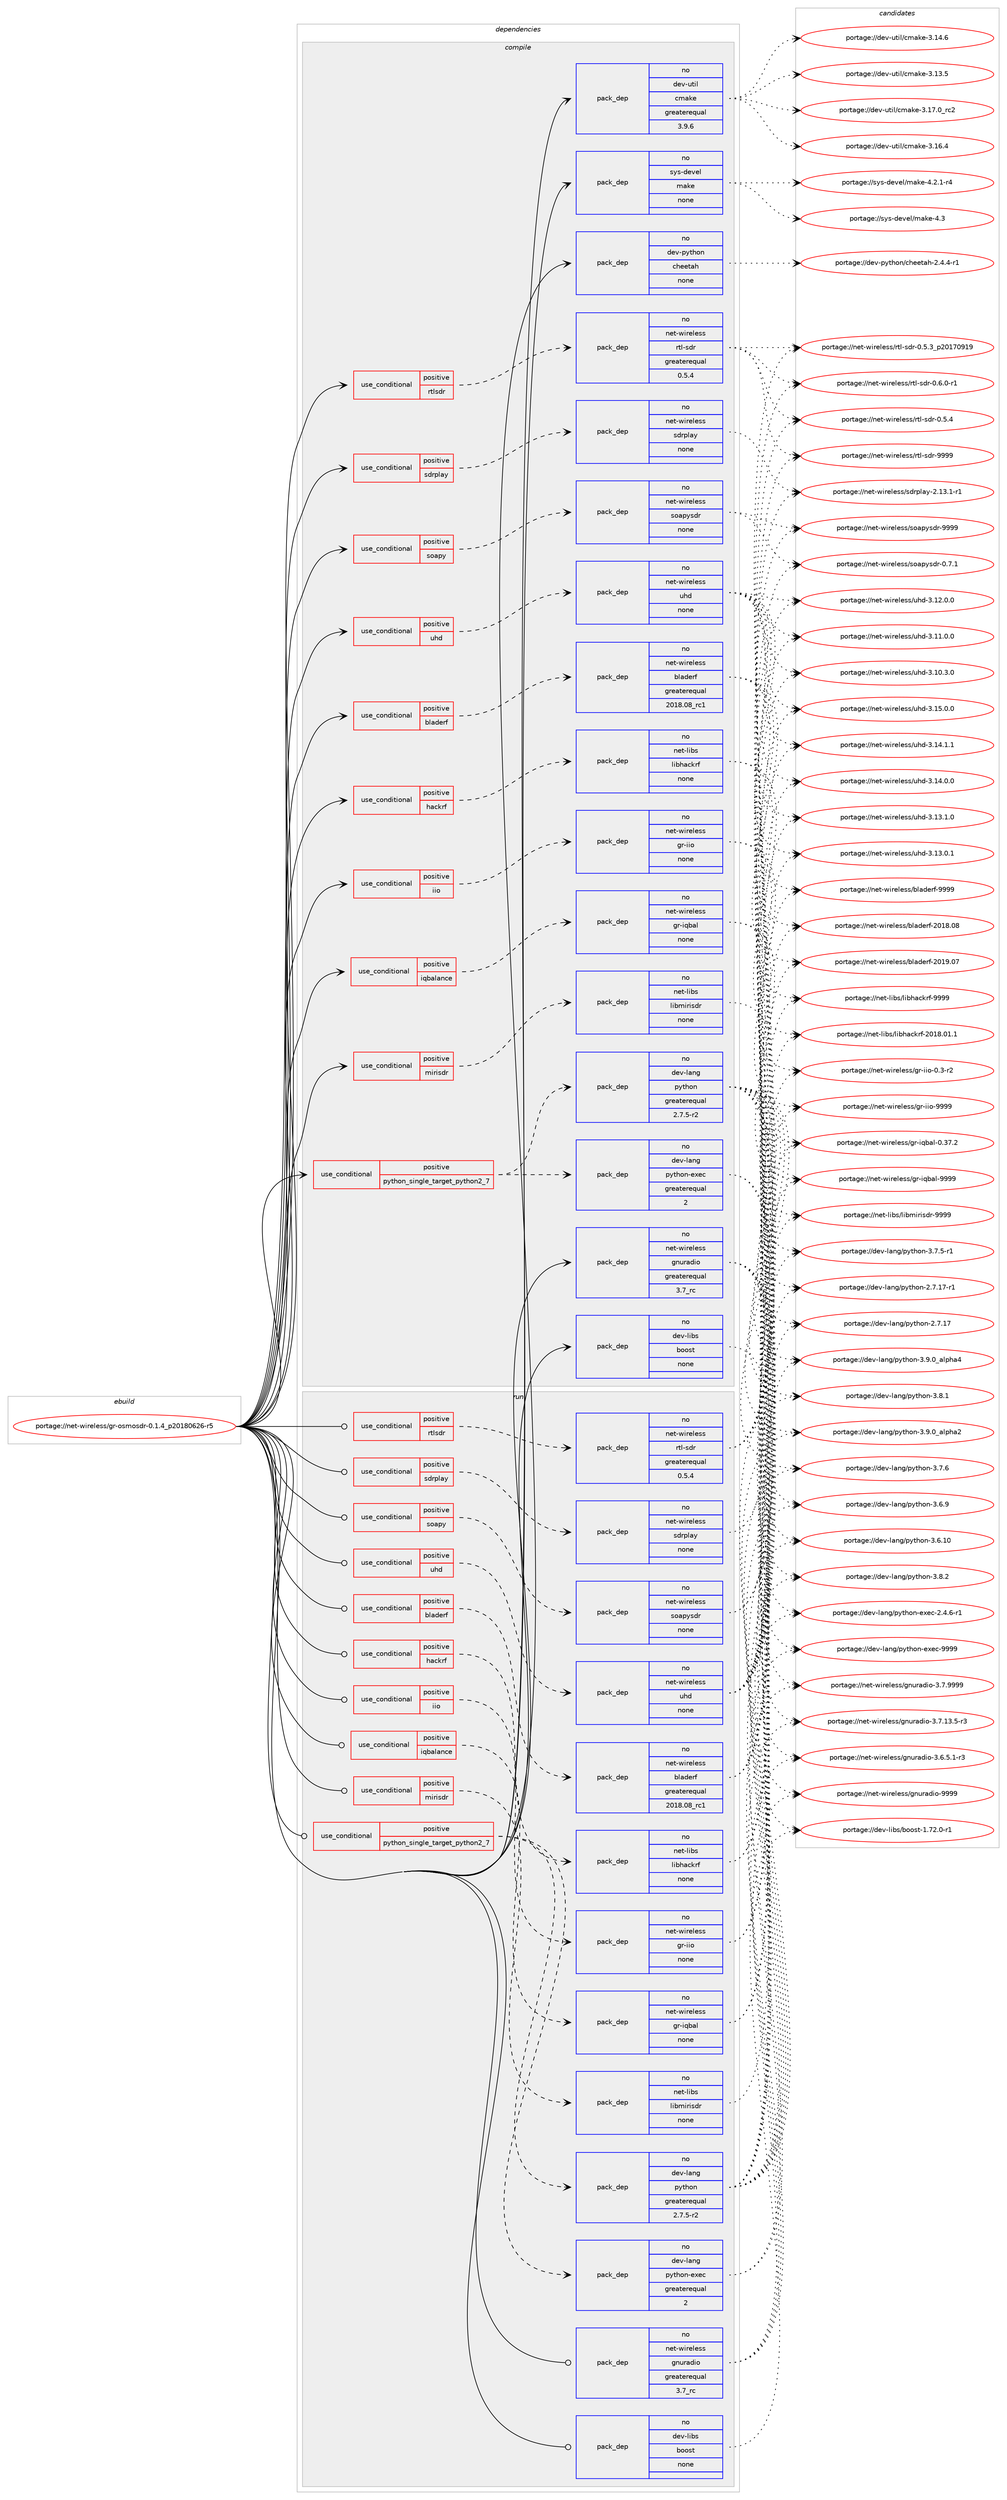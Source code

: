 digraph prolog {

# *************
# Graph options
# *************

newrank=true;
concentrate=true;
compound=true;
graph [rankdir=LR,fontname=Helvetica,fontsize=10,ranksep=1.5];#, ranksep=2.5, nodesep=0.2];
edge  [arrowhead=vee];
node  [fontname=Helvetica,fontsize=10];

# **********
# The ebuild
# **********

subgraph cluster_leftcol {
color=gray;
rank=same;
label=<<i>ebuild</i>>;
id [label="portage://net-wireless/gr-osmosdr-0.1.4_p20180626-r5", color=red, width=4, href="../net-wireless/gr-osmosdr-0.1.4_p20180626-r5.svg"];
}

# ****************
# The dependencies
# ****************

subgraph cluster_midcol {
color=gray;
label=<<i>dependencies</i>>;
subgraph cluster_compile {
fillcolor="#eeeeee";
style=filled;
label=<<i>compile</i>>;
subgraph cond12526 {
dependency64761 [label=<<TABLE BORDER="0" CELLBORDER="1" CELLSPACING="0" CELLPADDING="4"><TR><TD ROWSPAN="3" CELLPADDING="10">use_conditional</TD></TR><TR><TD>positive</TD></TR><TR><TD>bladerf</TD></TR></TABLE>>, shape=none, color=red];
subgraph pack50949 {
dependency64762 [label=<<TABLE BORDER="0" CELLBORDER="1" CELLSPACING="0" CELLPADDING="4" WIDTH="220"><TR><TD ROWSPAN="6" CELLPADDING="30">pack_dep</TD></TR><TR><TD WIDTH="110">no</TD></TR><TR><TD>net-wireless</TD></TR><TR><TD>bladerf</TD></TR><TR><TD>greaterequal</TD></TR><TR><TD>2018.08_rc1</TD></TR></TABLE>>, shape=none, color=blue];
}
dependency64761:e -> dependency64762:w [weight=20,style="dashed",arrowhead="vee"];
}
id:e -> dependency64761:w [weight=20,style="solid",arrowhead="vee"];
subgraph cond12527 {
dependency64763 [label=<<TABLE BORDER="0" CELLBORDER="1" CELLSPACING="0" CELLPADDING="4"><TR><TD ROWSPAN="3" CELLPADDING="10">use_conditional</TD></TR><TR><TD>positive</TD></TR><TR><TD>hackrf</TD></TR></TABLE>>, shape=none, color=red];
subgraph pack50950 {
dependency64764 [label=<<TABLE BORDER="0" CELLBORDER="1" CELLSPACING="0" CELLPADDING="4" WIDTH="220"><TR><TD ROWSPAN="6" CELLPADDING="30">pack_dep</TD></TR><TR><TD WIDTH="110">no</TD></TR><TR><TD>net-libs</TD></TR><TR><TD>libhackrf</TD></TR><TR><TD>none</TD></TR><TR><TD></TD></TR></TABLE>>, shape=none, color=blue];
}
dependency64763:e -> dependency64764:w [weight=20,style="dashed",arrowhead="vee"];
}
id:e -> dependency64763:w [weight=20,style="solid",arrowhead="vee"];
subgraph cond12528 {
dependency64765 [label=<<TABLE BORDER="0" CELLBORDER="1" CELLSPACING="0" CELLPADDING="4"><TR><TD ROWSPAN="3" CELLPADDING="10">use_conditional</TD></TR><TR><TD>positive</TD></TR><TR><TD>iio</TD></TR></TABLE>>, shape=none, color=red];
subgraph pack50951 {
dependency64766 [label=<<TABLE BORDER="0" CELLBORDER="1" CELLSPACING="0" CELLPADDING="4" WIDTH="220"><TR><TD ROWSPAN="6" CELLPADDING="30">pack_dep</TD></TR><TR><TD WIDTH="110">no</TD></TR><TR><TD>net-wireless</TD></TR><TR><TD>gr-iio</TD></TR><TR><TD>none</TD></TR><TR><TD></TD></TR></TABLE>>, shape=none, color=blue];
}
dependency64765:e -> dependency64766:w [weight=20,style="dashed",arrowhead="vee"];
}
id:e -> dependency64765:w [weight=20,style="solid",arrowhead="vee"];
subgraph cond12529 {
dependency64767 [label=<<TABLE BORDER="0" CELLBORDER="1" CELLSPACING="0" CELLPADDING="4"><TR><TD ROWSPAN="3" CELLPADDING="10">use_conditional</TD></TR><TR><TD>positive</TD></TR><TR><TD>iqbalance</TD></TR></TABLE>>, shape=none, color=red];
subgraph pack50952 {
dependency64768 [label=<<TABLE BORDER="0" CELLBORDER="1" CELLSPACING="0" CELLPADDING="4" WIDTH="220"><TR><TD ROWSPAN="6" CELLPADDING="30">pack_dep</TD></TR><TR><TD WIDTH="110">no</TD></TR><TR><TD>net-wireless</TD></TR><TR><TD>gr-iqbal</TD></TR><TR><TD>none</TD></TR><TR><TD></TD></TR></TABLE>>, shape=none, color=blue];
}
dependency64767:e -> dependency64768:w [weight=20,style="dashed",arrowhead="vee"];
}
id:e -> dependency64767:w [weight=20,style="solid",arrowhead="vee"];
subgraph cond12530 {
dependency64769 [label=<<TABLE BORDER="0" CELLBORDER="1" CELLSPACING="0" CELLPADDING="4"><TR><TD ROWSPAN="3" CELLPADDING="10">use_conditional</TD></TR><TR><TD>positive</TD></TR><TR><TD>mirisdr</TD></TR></TABLE>>, shape=none, color=red];
subgraph pack50953 {
dependency64770 [label=<<TABLE BORDER="0" CELLBORDER="1" CELLSPACING="0" CELLPADDING="4" WIDTH="220"><TR><TD ROWSPAN="6" CELLPADDING="30">pack_dep</TD></TR><TR><TD WIDTH="110">no</TD></TR><TR><TD>net-libs</TD></TR><TR><TD>libmirisdr</TD></TR><TR><TD>none</TD></TR><TR><TD></TD></TR></TABLE>>, shape=none, color=blue];
}
dependency64769:e -> dependency64770:w [weight=20,style="dashed",arrowhead="vee"];
}
id:e -> dependency64769:w [weight=20,style="solid",arrowhead="vee"];
subgraph cond12531 {
dependency64771 [label=<<TABLE BORDER="0" CELLBORDER="1" CELLSPACING="0" CELLPADDING="4"><TR><TD ROWSPAN="3" CELLPADDING="10">use_conditional</TD></TR><TR><TD>positive</TD></TR><TR><TD>python_single_target_python2_7</TD></TR></TABLE>>, shape=none, color=red];
subgraph pack50954 {
dependency64772 [label=<<TABLE BORDER="0" CELLBORDER="1" CELLSPACING="0" CELLPADDING="4" WIDTH="220"><TR><TD ROWSPAN="6" CELLPADDING="30">pack_dep</TD></TR><TR><TD WIDTH="110">no</TD></TR><TR><TD>dev-lang</TD></TR><TR><TD>python</TD></TR><TR><TD>greaterequal</TD></TR><TR><TD>2.7.5-r2</TD></TR></TABLE>>, shape=none, color=blue];
}
dependency64771:e -> dependency64772:w [weight=20,style="dashed",arrowhead="vee"];
subgraph pack50955 {
dependency64773 [label=<<TABLE BORDER="0" CELLBORDER="1" CELLSPACING="0" CELLPADDING="4" WIDTH="220"><TR><TD ROWSPAN="6" CELLPADDING="30">pack_dep</TD></TR><TR><TD WIDTH="110">no</TD></TR><TR><TD>dev-lang</TD></TR><TR><TD>python-exec</TD></TR><TR><TD>greaterequal</TD></TR><TR><TD>2</TD></TR></TABLE>>, shape=none, color=blue];
}
dependency64771:e -> dependency64773:w [weight=20,style="dashed",arrowhead="vee"];
}
id:e -> dependency64771:w [weight=20,style="solid",arrowhead="vee"];
subgraph cond12532 {
dependency64774 [label=<<TABLE BORDER="0" CELLBORDER="1" CELLSPACING="0" CELLPADDING="4"><TR><TD ROWSPAN="3" CELLPADDING="10">use_conditional</TD></TR><TR><TD>positive</TD></TR><TR><TD>rtlsdr</TD></TR></TABLE>>, shape=none, color=red];
subgraph pack50956 {
dependency64775 [label=<<TABLE BORDER="0" CELLBORDER="1" CELLSPACING="0" CELLPADDING="4" WIDTH="220"><TR><TD ROWSPAN="6" CELLPADDING="30">pack_dep</TD></TR><TR><TD WIDTH="110">no</TD></TR><TR><TD>net-wireless</TD></TR><TR><TD>rtl-sdr</TD></TR><TR><TD>greaterequal</TD></TR><TR><TD>0.5.4</TD></TR></TABLE>>, shape=none, color=blue];
}
dependency64774:e -> dependency64775:w [weight=20,style="dashed",arrowhead="vee"];
}
id:e -> dependency64774:w [weight=20,style="solid",arrowhead="vee"];
subgraph cond12533 {
dependency64776 [label=<<TABLE BORDER="0" CELLBORDER="1" CELLSPACING="0" CELLPADDING="4"><TR><TD ROWSPAN="3" CELLPADDING="10">use_conditional</TD></TR><TR><TD>positive</TD></TR><TR><TD>sdrplay</TD></TR></TABLE>>, shape=none, color=red];
subgraph pack50957 {
dependency64777 [label=<<TABLE BORDER="0" CELLBORDER="1" CELLSPACING="0" CELLPADDING="4" WIDTH="220"><TR><TD ROWSPAN="6" CELLPADDING="30">pack_dep</TD></TR><TR><TD WIDTH="110">no</TD></TR><TR><TD>net-wireless</TD></TR><TR><TD>sdrplay</TD></TR><TR><TD>none</TD></TR><TR><TD></TD></TR></TABLE>>, shape=none, color=blue];
}
dependency64776:e -> dependency64777:w [weight=20,style="dashed",arrowhead="vee"];
}
id:e -> dependency64776:w [weight=20,style="solid",arrowhead="vee"];
subgraph cond12534 {
dependency64778 [label=<<TABLE BORDER="0" CELLBORDER="1" CELLSPACING="0" CELLPADDING="4"><TR><TD ROWSPAN="3" CELLPADDING="10">use_conditional</TD></TR><TR><TD>positive</TD></TR><TR><TD>soapy</TD></TR></TABLE>>, shape=none, color=red];
subgraph pack50958 {
dependency64779 [label=<<TABLE BORDER="0" CELLBORDER="1" CELLSPACING="0" CELLPADDING="4" WIDTH="220"><TR><TD ROWSPAN="6" CELLPADDING="30">pack_dep</TD></TR><TR><TD WIDTH="110">no</TD></TR><TR><TD>net-wireless</TD></TR><TR><TD>soapysdr</TD></TR><TR><TD>none</TD></TR><TR><TD></TD></TR></TABLE>>, shape=none, color=blue];
}
dependency64778:e -> dependency64779:w [weight=20,style="dashed",arrowhead="vee"];
}
id:e -> dependency64778:w [weight=20,style="solid",arrowhead="vee"];
subgraph cond12535 {
dependency64780 [label=<<TABLE BORDER="0" CELLBORDER="1" CELLSPACING="0" CELLPADDING="4"><TR><TD ROWSPAN="3" CELLPADDING="10">use_conditional</TD></TR><TR><TD>positive</TD></TR><TR><TD>uhd</TD></TR></TABLE>>, shape=none, color=red];
subgraph pack50959 {
dependency64781 [label=<<TABLE BORDER="0" CELLBORDER="1" CELLSPACING="0" CELLPADDING="4" WIDTH="220"><TR><TD ROWSPAN="6" CELLPADDING="30">pack_dep</TD></TR><TR><TD WIDTH="110">no</TD></TR><TR><TD>net-wireless</TD></TR><TR><TD>uhd</TD></TR><TR><TD>none</TD></TR><TR><TD></TD></TR></TABLE>>, shape=none, color=blue];
}
dependency64780:e -> dependency64781:w [weight=20,style="dashed",arrowhead="vee"];
}
id:e -> dependency64780:w [weight=20,style="solid",arrowhead="vee"];
subgraph pack50960 {
dependency64782 [label=<<TABLE BORDER="0" CELLBORDER="1" CELLSPACING="0" CELLPADDING="4" WIDTH="220"><TR><TD ROWSPAN="6" CELLPADDING="30">pack_dep</TD></TR><TR><TD WIDTH="110">no</TD></TR><TR><TD>dev-libs</TD></TR><TR><TD>boost</TD></TR><TR><TD>none</TD></TR><TR><TD></TD></TR></TABLE>>, shape=none, color=blue];
}
id:e -> dependency64782:w [weight=20,style="solid",arrowhead="vee"];
subgraph pack50961 {
dependency64783 [label=<<TABLE BORDER="0" CELLBORDER="1" CELLSPACING="0" CELLPADDING="4" WIDTH="220"><TR><TD ROWSPAN="6" CELLPADDING="30">pack_dep</TD></TR><TR><TD WIDTH="110">no</TD></TR><TR><TD>dev-python</TD></TR><TR><TD>cheetah</TD></TR><TR><TD>none</TD></TR><TR><TD></TD></TR></TABLE>>, shape=none, color=blue];
}
id:e -> dependency64783:w [weight=20,style="solid",arrowhead="vee"];
subgraph pack50962 {
dependency64784 [label=<<TABLE BORDER="0" CELLBORDER="1" CELLSPACING="0" CELLPADDING="4" WIDTH="220"><TR><TD ROWSPAN="6" CELLPADDING="30">pack_dep</TD></TR><TR><TD WIDTH="110">no</TD></TR><TR><TD>dev-util</TD></TR><TR><TD>cmake</TD></TR><TR><TD>greaterequal</TD></TR><TR><TD>3.9.6</TD></TR></TABLE>>, shape=none, color=blue];
}
id:e -> dependency64784:w [weight=20,style="solid",arrowhead="vee"];
subgraph pack50963 {
dependency64785 [label=<<TABLE BORDER="0" CELLBORDER="1" CELLSPACING="0" CELLPADDING="4" WIDTH="220"><TR><TD ROWSPAN="6" CELLPADDING="30">pack_dep</TD></TR><TR><TD WIDTH="110">no</TD></TR><TR><TD>net-wireless</TD></TR><TR><TD>gnuradio</TD></TR><TR><TD>greaterequal</TD></TR><TR><TD>3.7_rc</TD></TR></TABLE>>, shape=none, color=blue];
}
id:e -> dependency64785:w [weight=20,style="solid",arrowhead="vee"];
subgraph pack50964 {
dependency64786 [label=<<TABLE BORDER="0" CELLBORDER="1" CELLSPACING="0" CELLPADDING="4" WIDTH="220"><TR><TD ROWSPAN="6" CELLPADDING="30">pack_dep</TD></TR><TR><TD WIDTH="110">no</TD></TR><TR><TD>sys-devel</TD></TR><TR><TD>make</TD></TR><TR><TD>none</TD></TR><TR><TD></TD></TR></TABLE>>, shape=none, color=blue];
}
id:e -> dependency64786:w [weight=20,style="solid",arrowhead="vee"];
}
subgraph cluster_compileandrun {
fillcolor="#eeeeee";
style=filled;
label=<<i>compile and run</i>>;
}
subgraph cluster_run {
fillcolor="#eeeeee";
style=filled;
label=<<i>run</i>>;
subgraph cond12536 {
dependency64787 [label=<<TABLE BORDER="0" CELLBORDER="1" CELLSPACING="0" CELLPADDING="4"><TR><TD ROWSPAN="3" CELLPADDING="10">use_conditional</TD></TR><TR><TD>positive</TD></TR><TR><TD>bladerf</TD></TR></TABLE>>, shape=none, color=red];
subgraph pack50965 {
dependency64788 [label=<<TABLE BORDER="0" CELLBORDER="1" CELLSPACING="0" CELLPADDING="4" WIDTH="220"><TR><TD ROWSPAN="6" CELLPADDING="30">pack_dep</TD></TR><TR><TD WIDTH="110">no</TD></TR><TR><TD>net-wireless</TD></TR><TR><TD>bladerf</TD></TR><TR><TD>greaterequal</TD></TR><TR><TD>2018.08_rc1</TD></TR></TABLE>>, shape=none, color=blue];
}
dependency64787:e -> dependency64788:w [weight=20,style="dashed",arrowhead="vee"];
}
id:e -> dependency64787:w [weight=20,style="solid",arrowhead="odot"];
subgraph cond12537 {
dependency64789 [label=<<TABLE BORDER="0" CELLBORDER="1" CELLSPACING="0" CELLPADDING="4"><TR><TD ROWSPAN="3" CELLPADDING="10">use_conditional</TD></TR><TR><TD>positive</TD></TR><TR><TD>hackrf</TD></TR></TABLE>>, shape=none, color=red];
subgraph pack50966 {
dependency64790 [label=<<TABLE BORDER="0" CELLBORDER="1" CELLSPACING="0" CELLPADDING="4" WIDTH="220"><TR><TD ROWSPAN="6" CELLPADDING="30">pack_dep</TD></TR><TR><TD WIDTH="110">no</TD></TR><TR><TD>net-libs</TD></TR><TR><TD>libhackrf</TD></TR><TR><TD>none</TD></TR><TR><TD></TD></TR></TABLE>>, shape=none, color=blue];
}
dependency64789:e -> dependency64790:w [weight=20,style="dashed",arrowhead="vee"];
}
id:e -> dependency64789:w [weight=20,style="solid",arrowhead="odot"];
subgraph cond12538 {
dependency64791 [label=<<TABLE BORDER="0" CELLBORDER="1" CELLSPACING="0" CELLPADDING="4"><TR><TD ROWSPAN="3" CELLPADDING="10">use_conditional</TD></TR><TR><TD>positive</TD></TR><TR><TD>iio</TD></TR></TABLE>>, shape=none, color=red];
subgraph pack50967 {
dependency64792 [label=<<TABLE BORDER="0" CELLBORDER="1" CELLSPACING="0" CELLPADDING="4" WIDTH="220"><TR><TD ROWSPAN="6" CELLPADDING="30">pack_dep</TD></TR><TR><TD WIDTH="110">no</TD></TR><TR><TD>net-wireless</TD></TR><TR><TD>gr-iio</TD></TR><TR><TD>none</TD></TR><TR><TD></TD></TR></TABLE>>, shape=none, color=blue];
}
dependency64791:e -> dependency64792:w [weight=20,style="dashed",arrowhead="vee"];
}
id:e -> dependency64791:w [weight=20,style="solid",arrowhead="odot"];
subgraph cond12539 {
dependency64793 [label=<<TABLE BORDER="0" CELLBORDER="1" CELLSPACING="0" CELLPADDING="4"><TR><TD ROWSPAN="3" CELLPADDING="10">use_conditional</TD></TR><TR><TD>positive</TD></TR><TR><TD>iqbalance</TD></TR></TABLE>>, shape=none, color=red];
subgraph pack50968 {
dependency64794 [label=<<TABLE BORDER="0" CELLBORDER="1" CELLSPACING="0" CELLPADDING="4" WIDTH="220"><TR><TD ROWSPAN="6" CELLPADDING="30">pack_dep</TD></TR><TR><TD WIDTH="110">no</TD></TR><TR><TD>net-wireless</TD></TR><TR><TD>gr-iqbal</TD></TR><TR><TD>none</TD></TR><TR><TD></TD></TR></TABLE>>, shape=none, color=blue];
}
dependency64793:e -> dependency64794:w [weight=20,style="dashed",arrowhead="vee"];
}
id:e -> dependency64793:w [weight=20,style="solid",arrowhead="odot"];
subgraph cond12540 {
dependency64795 [label=<<TABLE BORDER="0" CELLBORDER="1" CELLSPACING="0" CELLPADDING="4"><TR><TD ROWSPAN="3" CELLPADDING="10">use_conditional</TD></TR><TR><TD>positive</TD></TR><TR><TD>mirisdr</TD></TR></TABLE>>, shape=none, color=red];
subgraph pack50969 {
dependency64796 [label=<<TABLE BORDER="0" CELLBORDER="1" CELLSPACING="0" CELLPADDING="4" WIDTH="220"><TR><TD ROWSPAN="6" CELLPADDING="30">pack_dep</TD></TR><TR><TD WIDTH="110">no</TD></TR><TR><TD>net-libs</TD></TR><TR><TD>libmirisdr</TD></TR><TR><TD>none</TD></TR><TR><TD></TD></TR></TABLE>>, shape=none, color=blue];
}
dependency64795:e -> dependency64796:w [weight=20,style="dashed",arrowhead="vee"];
}
id:e -> dependency64795:w [weight=20,style="solid",arrowhead="odot"];
subgraph cond12541 {
dependency64797 [label=<<TABLE BORDER="0" CELLBORDER="1" CELLSPACING="0" CELLPADDING="4"><TR><TD ROWSPAN="3" CELLPADDING="10">use_conditional</TD></TR><TR><TD>positive</TD></TR><TR><TD>python_single_target_python2_7</TD></TR></TABLE>>, shape=none, color=red];
subgraph pack50970 {
dependency64798 [label=<<TABLE BORDER="0" CELLBORDER="1" CELLSPACING="0" CELLPADDING="4" WIDTH="220"><TR><TD ROWSPAN="6" CELLPADDING="30">pack_dep</TD></TR><TR><TD WIDTH="110">no</TD></TR><TR><TD>dev-lang</TD></TR><TR><TD>python</TD></TR><TR><TD>greaterequal</TD></TR><TR><TD>2.7.5-r2</TD></TR></TABLE>>, shape=none, color=blue];
}
dependency64797:e -> dependency64798:w [weight=20,style="dashed",arrowhead="vee"];
subgraph pack50971 {
dependency64799 [label=<<TABLE BORDER="0" CELLBORDER="1" CELLSPACING="0" CELLPADDING="4" WIDTH="220"><TR><TD ROWSPAN="6" CELLPADDING="30">pack_dep</TD></TR><TR><TD WIDTH="110">no</TD></TR><TR><TD>dev-lang</TD></TR><TR><TD>python-exec</TD></TR><TR><TD>greaterequal</TD></TR><TR><TD>2</TD></TR></TABLE>>, shape=none, color=blue];
}
dependency64797:e -> dependency64799:w [weight=20,style="dashed",arrowhead="vee"];
}
id:e -> dependency64797:w [weight=20,style="solid",arrowhead="odot"];
subgraph cond12542 {
dependency64800 [label=<<TABLE BORDER="0" CELLBORDER="1" CELLSPACING="0" CELLPADDING="4"><TR><TD ROWSPAN="3" CELLPADDING="10">use_conditional</TD></TR><TR><TD>positive</TD></TR><TR><TD>rtlsdr</TD></TR></TABLE>>, shape=none, color=red];
subgraph pack50972 {
dependency64801 [label=<<TABLE BORDER="0" CELLBORDER="1" CELLSPACING="0" CELLPADDING="4" WIDTH="220"><TR><TD ROWSPAN="6" CELLPADDING="30">pack_dep</TD></TR><TR><TD WIDTH="110">no</TD></TR><TR><TD>net-wireless</TD></TR><TR><TD>rtl-sdr</TD></TR><TR><TD>greaterequal</TD></TR><TR><TD>0.5.4</TD></TR></TABLE>>, shape=none, color=blue];
}
dependency64800:e -> dependency64801:w [weight=20,style="dashed",arrowhead="vee"];
}
id:e -> dependency64800:w [weight=20,style="solid",arrowhead="odot"];
subgraph cond12543 {
dependency64802 [label=<<TABLE BORDER="0" CELLBORDER="1" CELLSPACING="0" CELLPADDING="4"><TR><TD ROWSPAN="3" CELLPADDING="10">use_conditional</TD></TR><TR><TD>positive</TD></TR><TR><TD>sdrplay</TD></TR></TABLE>>, shape=none, color=red];
subgraph pack50973 {
dependency64803 [label=<<TABLE BORDER="0" CELLBORDER="1" CELLSPACING="0" CELLPADDING="4" WIDTH="220"><TR><TD ROWSPAN="6" CELLPADDING="30">pack_dep</TD></TR><TR><TD WIDTH="110">no</TD></TR><TR><TD>net-wireless</TD></TR><TR><TD>sdrplay</TD></TR><TR><TD>none</TD></TR><TR><TD></TD></TR></TABLE>>, shape=none, color=blue];
}
dependency64802:e -> dependency64803:w [weight=20,style="dashed",arrowhead="vee"];
}
id:e -> dependency64802:w [weight=20,style="solid",arrowhead="odot"];
subgraph cond12544 {
dependency64804 [label=<<TABLE BORDER="0" CELLBORDER="1" CELLSPACING="0" CELLPADDING="4"><TR><TD ROWSPAN="3" CELLPADDING="10">use_conditional</TD></TR><TR><TD>positive</TD></TR><TR><TD>soapy</TD></TR></TABLE>>, shape=none, color=red];
subgraph pack50974 {
dependency64805 [label=<<TABLE BORDER="0" CELLBORDER="1" CELLSPACING="0" CELLPADDING="4" WIDTH="220"><TR><TD ROWSPAN="6" CELLPADDING="30">pack_dep</TD></TR><TR><TD WIDTH="110">no</TD></TR><TR><TD>net-wireless</TD></TR><TR><TD>soapysdr</TD></TR><TR><TD>none</TD></TR><TR><TD></TD></TR></TABLE>>, shape=none, color=blue];
}
dependency64804:e -> dependency64805:w [weight=20,style="dashed",arrowhead="vee"];
}
id:e -> dependency64804:w [weight=20,style="solid",arrowhead="odot"];
subgraph cond12545 {
dependency64806 [label=<<TABLE BORDER="0" CELLBORDER="1" CELLSPACING="0" CELLPADDING="4"><TR><TD ROWSPAN="3" CELLPADDING="10">use_conditional</TD></TR><TR><TD>positive</TD></TR><TR><TD>uhd</TD></TR></TABLE>>, shape=none, color=red];
subgraph pack50975 {
dependency64807 [label=<<TABLE BORDER="0" CELLBORDER="1" CELLSPACING="0" CELLPADDING="4" WIDTH="220"><TR><TD ROWSPAN="6" CELLPADDING="30">pack_dep</TD></TR><TR><TD WIDTH="110">no</TD></TR><TR><TD>net-wireless</TD></TR><TR><TD>uhd</TD></TR><TR><TD>none</TD></TR><TR><TD></TD></TR></TABLE>>, shape=none, color=blue];
}
dependency64806:e -> dependency64807:w [weight=20,style="dashed",arrowhead="vee"];
}
id:e -> dependency64806:w [weight=20,style="solid",arrowhead="odot"];
subgraph pack50976 {
dependency64808 [label=<<TABLE BORDER="0" CELLBORDER="1" CELLSPACING="0" CELLPADDING="4" WIDTH="220"><TR><TD ROWSPAN="6" CELLPADDING="30">pack_dep</TD></TR><TR><TD WIDTH="110">no</TD></TR><TR><TD>dev-libs</TD></TR><TR><TD>boost</TD></TR><TR><TD>none</TD></TR><TR><TD></TD></TR></TABLE>>, shape=none, color=blue];
}
id:e -> dependency64808:w [weight=20,style="solid",arrowhead="odot"];
subgraph pack50977 {
dependency64809 [label=<<TABLE BORDER="0" CELLBORDER="1" CELLSPACING="0" CELLPADDING="4" WIDTH="220"><TR><TD ROWSPAN="6" CELLPADDING="30">pack_dep</TD></TR><TR><TD WIDTH="110">no</TD></TR><TR><TD>net-wireless</TD></TR><TR><TD>gnuradio</TD></TR><TR><TD>greaterequal</TD></TR><TR><TD>3.7_rc</TD></TR></TABLE>>, shape=none, color=blue];
}
id:e -> dependency64809:w [weight=20,style="solid",arrowhead="odot"];
}
}

# **************
# The candidates
# **************

subgraph cluster_choices {
rank=same;
color=gray;
label=<<i>candidates</i>>;

subgraph choice50949 {
color=black;
nodesep=1;
choice110101116451191051141011081011151154798108971001011141024557575757 [label="portage://net-wireless/bladerf-9999", color=red, width=4,href="../net-wireless/bladerf-9999.svg"];
choice110101116451191051141011081011151154798108971001011141024550484957464855 [label="portage://net-wireless/bladerf-2019.07", color=red, width=4,href="../net-wireless/bladerf-2019.07.svg"];
choice110101116451191051141011081011151154798108971001011141024550484956464856 [label="portage://net-wireless/bladerf-2018.08", color=red, width=4,href="../net-wireless/bladerf-2018.08.svg"];
dependency64762:e -> choice110101116451191051141011081011151154798108971001011141024557575757:w [style=dotted,weight="100"];
dependency64762:e -> choice110101116451191051141011081011151154798108971001011141024550484957464855:w [style=dotted,weight="100"];
dependency64762:e -> choice110101116451191051141011081011151154798108971001011141024550484956464856:w [style=dotted,weight="100"];
}
subgraph choice50950 {
color=black;
nodesep=1;
choice1101011164510810598115471081059810497991071141024557575757 [label="portage://net-libs/libhackrf-9999", color=red, width=4,href="../net-libs/libhackrf-9999.svg"];
choice11010111645108105981154710810598104979910711410245504849564648494649 [label="portage://net-libs/libhackrf-2018.01.1", color=red, width=4,href="../net-libs/libhackrf-2018.01.1.svg"];
dependency64764:e -> choice1101011164510810598115471081059810497991071141024557575757:w [style=dotted,weight="100"];
dependency64764:e -> choice11010111645108105981154710810598104979910711410245504849564648494649:w [style=dotted,weight="100"];
}
subgraph choice50951 {
color=black;
nodesep=1;
choice1101011164511910511410110810111511547103114451051051114557575757 [label="portage://net-wireless/gr-iio-9999", color=red, width=4,href="../net-wireless/gr-iio-9999.svg"];
choice110101116451191051141011081011151154710311445105105111454846514511450 [label="portage://net-wireless/gr-iio-0.3-r2", color=red, width=4,href="../net-wireless/gr-iio-0.3-r2.svg"];
dependency64766:e -> choice1101011164511910511410110810111511547103114451051051114557575757:w [style=dotted,weight="100"];
dependency64766:e -> choice110101116451191051141011081011151154710311445105105111454846514511450:w [style=dotted,weight="100"];
}
subgraph choice50952 {
color=black;
nodesep=1;
choice11010111645119105114101108101115115471031144510511398971084557575757 [label="portage://net-wireless/gr-iqbal-9999", color=red, width=4,href="../net-wireless/gr-iqbal-9999.svg"];
choice110101116451191051141011081011151154710311445105113989710845484651554650 [label="portage://net-wireless/gr-iqbal-0.37.2", color=red, width=4,href="../net-wireless/gr-iqbal-0.37.2.svg"];
dependency64768:e -> choice11010111645119105114101108101115115471031144510511398971084557575757:w [style=dotted,weight="100"];
dependency64768:e -> choice110101116451191051141011081011151154710311445105113989710845484651554650:w [style=dotted,weight="100"];
}
subgraph choice50953 {
color=black;
nodesep=1;
choice110101116451081059811547108105981091051141051151001144557575757 [label="portage://net-libs/libmirisdr-9999", color=red, width=4,href="../net-libs/libmirisdr-9999.svg"];
dependency64770:e -> choice110101116451081059811547108105981091051141051151001144557575757:w [style=dotted,weight="100"];
}
subgraph choice50954 {
color=black;
nodesep=1;
choice10010111845108971101034711212111610411111045514657464895971081121049752 [label="portage://dev-lang/python-3.9.0_alpha4", color=red, width=4,href="../dev-lang/python-3.9.0_alpha4.svg"];
choice10010111845108971101034711212111610411111045514657464895971081121049750 [label="portage://dev-lang/python-3.9.0_alpha2", color=red, width=4,href="../dev-lang/python-3.9.0_alpha2.svg"];
choice100101118451089711010347112121116104111110455146564650 [label="portage://dev-lang/python-3.8.2", color=red, width=4,href="../dev-lang/python-3.8.2.svg"];
choice100101118451089711010347112121116104111110455146564649 [label="portage://dev-lang/python-3.8.1", color=red, width=4,href="../dev-lang/python-3.8.1.svg"];
choice100101118451089711010347112121116104111110455146554654 [label="portage://dev-lang/python-3.7.6", color=red, width=4,href="../dev-lang/python-3.7.6.svg"];
choice1001011184510897110103471121211161041111104551465546534511449 [label="portage://dev-lang/python-3.7.5-r1", color=red, width=4,href="../dev-lang/python-3.7.5-r1.svg"];
choice100101118451089711010347112121116104111110455146544657 [label="portage://dev-lang/python-3.6.9", color=red, width=4,href="../dev-lang/python-3.6.9.svg"];
choice10010111845108971101034711212111610411111045514654464948 [label="portage://dev-lang/python-3.6.10", color=red, width=4,href="../dev-lang/python-3.6.10.svg"];
choice100101118451089711010347112121116104111110455046554649554511449 [label="portage://dev-lang/python-2.7.17-r1", color=red, width=4,href="../dev-lang/python-2.7.17-r1.svg"];
choice10010111845108971101034711212111610411111045504655464955 [label="portage://dev-lang/python-2.7.17", color=red, width=4,href="../dev-lang/python-2.7.17.svg"];
dependency64772:e -> choice10010111845108971101034711212111610411111045514657464895971081121049752:w [style=dotted,weight="100"];
dependency64772:e -> choice10010111845108971101034711212111610411111045514657464895971081121049750:w [style=dotted,weight="100"];
dependency64772:e -> choice100101118451089711010347112121116104111110455146564650:w [style=dotted,weight="100"];
dependency64772:e -> choice100101118451089711010347112121116104111110455146564649:w [style=dotted,weight="100"];
dependency64772:e -> choice100101118451089711010347112121116104111110455146554654:w [style=dotted,weight="100"];
dependency64772:e -> choice1001011184510897110103471121211161041111104551465546534511449:w [style=dotted,weight="100"];
dependency64772:e -> choice100101118451089711010347112121116104111110455146544657:w [style=dotted,weight="100"];
dependency64772:e -> choice10010111845108971101034711212111610411111045514654464948:w [style=dotted,weight="100"];
dependency64772:e -> choice100101118451089711010347112121116104111110455046554649554511449:w [style=dotted,weight="100"];
dependency64772:e -> choice10010111845108971101034711212111610411111045504655464955:w [style=dotted,weight="100"];
}
subgraph choice50955 {
color=black;
nodesep=1;
choice10010111845108971101034711212111610411111045101120101994557575757 [label="portage://dev-lang/python-exec-9999", color=red, width=4,href="../dev-lang/python-exec-9999.svg"];
choice10010111845108971101034711212111610411111045101120101994550465246544511449 [label="portage://dev-lang/python-exec-2.4.6-r1", color=red, width=4,href="../dev-lang/python-exec-2.4.6-r1.svg"];
dependency64773:e -> choice10010111845108971101034711212111610411111045101120101994557575757:w [style=dotted,weight="100"];
dependency64773:e -> choice10010111845108971101034711212111610411111045101120101994550465246544511449:w [style=dotted,weight="100"];
}
subgraph choice50956 {
color=black;
nodesep=1;
choice1101011164511910511410110810111511547114116108451151001144557575757 [label="portage://net-wireless/rtl-sdr-9999", color=red, width=4,href="../net-wireless/rtl-sdr-9999.svg"];
choice1101011164511910511410110810111511547114116108451151001144548465446484511449 [label="portage://net-wireless/rtl-sdr-0.6.0-r1", color=red, width=4,href="../net-wireless/rtl-sdr-0.6.0-r1.svg"];
choice110101116451191051141011081011151154711411610845115100114454846534652 [label="portage://net-wireless/rtl-sdr-0.5.4", color=red, width=4,href="../net-wireless/rtl-sdr-0.5.4.svg"];
choice110101116451191051141011081011151154711411610845115100114454846534651951125048495548574957 [label="portage://net-wireless/rtl-sdr-0.5.3_p20170919", color=red, width=4,href="../net-wireless/rtl-sdr-0.5.3_p20170919.svg"];
dependency64775:e -> choice1101011164511910511410110810111511547114116108451151001144557575757:w [style=dotted,weight="100"];
dependency64775:e -> choice1101011164511910511410110810111511547114116108451151001144548465446484511449:w [style=dotted,weight="100"];
dependency64775:e -> choice110101116451191051141011081011151154711411610845115100114454846534652:w [style=dotted,weight="100"];
dependency64775:e -> choice110101116451191051141011081011151154711411610845115100114454846534651951125048495548574957:w [style=dotted,weight="100"];
}
subgraph choice50957 {
color=black;
nodesep=1;
choice110101116451191051141011081011151154711510011411210897121455046495146494511449 [label="portage://net-wireless/sdrplay-2.13.1-r1", color=red, width=4,href="../net-wireless/sdrplay-2.13.1-r1.svg"];
dependency64777:e -> choice110101116451191051141011081011151154711510011411210897121455046495146494511449:w [style=dotted,weight="100"];
}
subgraph choice50958 {
color=black;
nodesep=1;
choice1101011164511910511410110810111511547115111971121211151001144557575757 [label="portage://net-wireless/soapysdr-9999", color=red, width=4,href="../net-wireless/soapysdr-9999.svg"];
choice110101116451191051141011081011151154711511197112121115100114454846554649 [label="portage://net-wireless/soapysdr-0.7.1", color=red, width=4,href="../net-wireless/soapysdr-0.7.1.svg"];
dependency64779:e -> choice1101011164511910511410110810111511547115111971121211151001144557575757:w [style=dotted,weight="100"];
dependency64779:e -> choice110101116451191051141011081011151154711511197112121115100114454846554649:w [style=dotted,weight="100"];
}
subgraph choice50959 {
color=black;
nodesep=1;
choice1101011164511910511410110810111511547117104100455146495346484648 [label="portage://net-wireless/uhd-3.15.0.0", color=red, width=4,href="../net-wireless/uhd-3.15.0.0.svg"];
choice1101011164511910511410110810111511547117104100455146495246494649 [label="portage://net-wireless/uhd-3.14.1.1", color=red, width=4,href="../net-wireless/uhd-3.14.1.1.svg"];
choice1101011164511910511410110810111511547117104100455146495246484648 [label="portage://net-wireless/uhd-3.14.0.0", color=red, width=4,href="../net-wireless/uhd-3.14.0.0.svg"];
choice1101011164511910511410110810111511547117104100455146495146494648 [label="portage://net-wireless/uhd-3.13.1.0", color=red, width=4,href="../net-wireless/uhd-3.13.1.0.svg"];
choice1101011164511910511410110810111511547117104100455146495146484649 [label="portage://net-wireless/uhd-3.13.0.1", color=red, width=4,href="../net-wireless/uhd-3.13.0.1.svg"];
choice1101011164511910511410110810111511547117104100455146495046484648 [label="portage://net-wireless/uhd-3.12.0.0", color=red, width=4,href="../net-wireless/uhd-3.12.0.0.svg"];
choice1101011164511910511410110810111511547117104100455146494946484648 [label="portage://net-wireless/uhd-3.11.0.0", color=red, width=4,href="../net-wireless/uhd-3.11.0.0.svg"];
choice1101011164511910511410110810111511547117104100455146494846514648 [label="portage://net-wireless/uhd-3.10.3.0", color=red, width=4,href="../net-wireless/uhd-3.10.3.0.svg"];
dependency64781:e -> choice1101011164511910511410110810111511547117104100455146495346484648:w [style=dotted,weight="100"];
dependency64781:e -> choice1101011164511910511410110810111511547117104100455146495246494649:w [style=dotted,weight="100"];
dependency64781:e -> choice1101011164511910511410110810111511547117104100455146495246484648:w [style=dotted,weight="100"];
dependency64781:e -> choice1101011164511910511410110810111511547117104100455146495146494648:w [style=dotted,weight="100"];
dependency64781:e -> choice1101011164511910511410110810111511547117104100455146495146484649:w [style=dotted,weight="100"];
dependency64781:e -> choice1101011164511910511410110810111511547117104100455146495046484648:w [style=dotted,weight="100"];
dependency64781:e -> choice1101011164511910511410110810111511547117104100455146494946484648:w [style=dotted,weight="100"];
dependency64781:e -> choice1101011164511910511410110810111511547117104100455146494846514648:w [style=dotted,weight="100"];
}
subgraph choice50960 {
color=black;
nodesep=1;
choice10010111845108105981154798111111115116454946555046484511449 [label="portage://dev-libs/boost-1.72.0-r1", color=red, width=4,href="../dev-libs/boost-1.72.0-r1.svg"];
dependency64782:e -> choice10010111845108105981154798111111115116454946555046484511449:w [style=dotted,weight="100"];
}
subgraph choice50961 {
color=black;
nodesep=1;
choice100101118451121211161041111104799104101101116971044550465246524511449 [label="portage://dev-python/cheetah-2.4.4-r1", color=red, width=4,href="../dev-python/cheetah-2.4.4-r1.svg"];
dependency64783:e -> choice100101118451121211161041111104799104101101116971044550465246524511449:w [style=dotted,weight="100"];
}
subgraph choice50962 {
color=black;
nodesep=1;
choice1001011184511711610510847991099710710145514649554648951149950 [label="portage://dev-util/cmake-3.17.0_rc2", color=red, width=4,href="../dev-util/cmake-3.17.0_rc2.svg"];
choice1001011184511711610510847991099710710145514649544652 [label="portage://dev-util/cmake-3.16.4", color=red, width=4,href="../dev-util/cmake-3.16.4.svg"];
choice1001011184511711610510847991099710710145514649524654 [label="portage://dev-util/cmake-3.14.6", color=red, width=4,href="../dev-util/cmake-3.14.6.svg"];
choice1001011184511711610510847991099710710145514649514653 [label="portage://dev-util/cmake-3.13.5", color=red, width=4,href="../dev-util/cmake-3.13.5.svg"];
dependency64784:e -> choice1001011184511711610510847991099710710145514649554648951149950:w [style=dotted,weight="100"];
dependency64784:e -> choice1001011184511711610510847991099710710145514649544652:w [style=dotted,weight="100"];
dependency64784:e -> choice1001011184511711610510847991099710710145514649524654:w [style=dotted,weight="100"];
dependency64784:e -> choice1001011184511711610510847991099710710145514649514653:w [style=dotted,weight="100"];
}
subgraph choice50963 {
color=black;
nodesep=1;
choice1101011164511910511410110810111511547103110117114971001051114557575757 [label="portage://net-wireless/gnuradio-9999", color=red, width=4,href="../net-wireless/gnuradio-9999.svg"];
choice110101116451191051141011081011151154710311011711497100105111455146554657575757 [label="portage://net-wireless/gnuradio-3.7.9999", color=red, width=4,href="../net-wireless/gnuradio-3.7.9999.svg"];
choice1101011164511910511410110810111511547103110117114971001051114551465546495146534511451 [label="portage://net-wireless/gnuradio-3.7.13.5-r3", color=red, width=4,href="../net-wireless/gnuradio-3.7.13.5-r3.svg"];
choice11010111645119105114101108101115115471031101171149710010511145514654465346494511451 [label="portage://net-wireless/gnuradio-3.6.5.1-r3", color=red, width=4,href="../net-wireless/gnuradio-3.6.5.1-r3.svg"];
dependency64785:e -> choice1101011164511910511410110810111511547103110117114971001051114557575757:w [style=dotted,weight="100"];
dependency64785:e -> choice110101116451191051141011081011151154710311011711497100105111455146554657575757:w [style=dotted,weight="100"];
dependency64785:e -> choice1101011164511910511410110810111511547103110117114971001051114551465546495146534511451:w [style=dotted,weight="100"];
dependency64785:e -> choice11010111645119105114101108101115115471031101171149710010511145514654465346494511451:w [style=dotted,weight="100"];
}
subgraph choice50964 {
color=black;
nodesep=1;
choice11512111545100101118101108471099710710145524651 [label="portage://sys-devel/make-4.3", color=red, width=4,href="../sys-devel/make-4.3.svg"];
choice1151211154510010111810110847109971071014552465046494511452 [label="portage://sys-devel/make-4.2.1-r4", color=red, width=4,href="../sys-devel/make-4.2.1-r4.svg"];
dependency64786:e -> choice11512111545100101118101108471099710710145524651:w [style=dotted,weight="100"];
dependency64786:e -> choice1151211154510010111810110847109971071014552465046494511452:w [style=dotted,weight="100"];
}
subgraph choice50965 {
color=black;
nodesep=1;
choice110101116451191051141011081011151154798108971001011141024557575757 [label="portage://net-wireless/bladerf-9999", color=red, width=4,href="../net-wireless/bladerf-9999.svg"];
choice110101116451191051141011081011151154798108971001011141024550484957464855 [label="portage://net-wireless/bladerf-2019.07", color=red, width=4,href="../net-wireless/bladerf-2019.07.svg"];
choice110101116451191051141011081011151154798108971001011141024550484956464856 [label="portage://net-wireless/bladerf-2018.08", color=red, width=4,href="../net-wireless/bladerf-2018.08.svg"];
dependency64788:e -> choice110101116451191051141011081011151154798108971001011141024557575757:w [style=dotted,weight="100"];
dependency64788:e -> choice110101116451191051141011081011151154798108971001011141024550484957464855:w [style=dotted,weight="100"];
dependency64788:e -> choice110101116451191051141011081011151154798108971001011141024550484956464856:w [style=dotted,weight="100"];
}
subgraph choice50966 {
color=black;
nodesep=1;
choice1101011164510810598115471081059810497991071141024557575757 [label="portage://net-libs/libhackrf-9999", color=red, width=4,href="../net-libs/libhackrf-9999.svg"];
choice11010111645108105981154710810598104979910711410245504849564648494649 [label="portage://net-libs/libhackrf-2018.01.1", color=red, width=4,href="../net-libs/libhackrf-2018.01.1.svg"];
dependency64790:e -> choice1101011164510810598115471081059810497991071141024557575757:w [style=dotted,weight="100"];
dependency64790:e -> choice11010111645108105981154710810598104979910711410245504849564648494649:w [style=dotted,weight="100"];
}
subgraph choice50967 {
color=black;
nodesep=1;
choice1101011164511910511410110810111511547103114451051051114557575757 [label="portage://net-wireless/gr-iio-9999", color=red, width=4,href="../net-wireless/gr-iio-9999.svg"];
choice110101116451191051141011081011151154710311445105105111454846514511450 [label="portage://net-wireless/gr-iio-0.3-r2", color=red, width=4,href="../net-wireless/gr-iio-0.3-r2.svg"];
dependency64792:e -> choice1101011164511910511410110810111511547103114451051051114557575757:w [style=dotted,weight="100"];
dependency64792:e -> choice110101116451191051141011081011151154710311445105105111454846514511450:w [style=dotted,weight="100"];
}
subgraph choice50968 {
color=black;
nodesep=1;
choice11010111645119105114101108101115115471031144510511398971084557575757 [label="portage://net-wireless/gr-iqbal-9999", color=red, width=4,href="../net-wireless/gr-iqbal-9999.svg"];
choice110101116451191051141011081011151154710311445105113989710845484651554650 [label="portage://net-wireless/gr-iqbal-0.37.2", color=red, width=4,href="../net-wireless/gr-iqbal-0.37.2.svg"];
dependency64794:e -> choice11010111645119105114101108101115115471031144510511398971084557575757:w [style=dotted,weight="100"];
dependency64794:e -> choice110101116451191051141011081011151154710311445105113989710845484651554650:w [style=dotted,weight="100"];
}
subgraph choice50969 {
color=black;
nodesep=1;
choice110101116451081059811547108105981091051141051151001144557575757 [label="portage://net-libs/libmirisdr-9999", color=red, width=4,href="../net-libs/libmirisdr-9999.svg"];
dependency64796:e -> choice110101116451081059811547108105981091051141051151001144557575757:w [style=dotted,weight="100"];
}
subgraph choice50970 {
color=black;
nodesep=1;
choice10010111845108971101034711212111610411111045514657464895971081121049752 [label="portage://dev-lang/python-3.9.0_alpha4", color=red, width=4,href="../dev-lang/python-3.9.0_alpha4.svg"];
choice10010111845108971101034711212111610411111045514657464895971081121049750 [label="portage://dev-lang/python-3.9.0_alpha2", color=red, width=4,href="../dev-lang/python-3.9.0_alpha2.svg"];
choice100101118451089711010347112121116104111110455146564650 [label="portage://dev-lang/python-3.8.2", color=red, width=4,href="../dev-lang/python-3.8.2.svg"];
choice100101118451089711010347112121116104111110455146564649 [label="portage://dev-lang/python-3.8.1", color=red, width=4,href="../dev-lang/python-3.8.1.svg"];
choice100101118451089711010347112121116104111110455146554654 [label="portage://dev-lang/python-3.7.6", color=red, width=4,href="../dev-lang/python-3.7.6.svg"];
choice1001011184510897110103471121211161041111104551465546534511449 [label="portage://dev-lang/python-3.7.5-r1", color=red, width=4,href="../dev-lang/python-3.7.5-r1.svg"];
choice100101118451089711010347112121116104111110455146544657 [label="portage://dev-lang/python-3.6.9", color=red, width=4,href="../dev-lang/python-3.6.9.svg"];
choice10010111845108971101034711212111610411111045514654464948 [label="portage://dev-lang/python-3.6.10", color=red, width=4,href="../dev-lang/python-3.6.10.svg"];
choice100101118451089711010347112121116104111110455046554649554511449 [label="portage://dev-lang/python-2.7.17-r1", color=red, width=4,href="../dev-lang/python-2.7.17-r1.svg"];
choice10010111845108971101034711212111610411111045504655464955 [label="portage://dev-lang/python-2.7.17", color=red, width=4,href="../dev-lang/python-2.7.17.svg"];
dependency64798:e -> choice10010111845108971101034711212111610411111045514657464895971081121049752:w [style=dotted,weight="100"];
dependency64798:e -> choice10010111845108971101034711212111610411111045514657464895971081121049750:w [style=dotted,weight="100"];
dependency64798:e -> choice100101118451089711010347112121116104111110455146564650:w [style=dotted,weight="100"];
dependency64798:e -> choice100101118451089711010347112121116104111110455146564649:w [style=dotted,weight="100"];
dependency64798:e -> choice100101118451089711010347112121116104111110455146554654:w [style=dotted,weight="100"];
dependency64798:e -> choice1001011184510897110103471121211161041111104551465546534511449:w [style=dotted,weight="100"];
dependency64798:e -> choice100101118451089711010347112121116104111110455146544657:w [style=dotted,weight="100"];
dependency64798:e -> choice10010111845108971101034711212111610411111045514654464948:w [style=dotted,weight="100"];
dependency64798:e -> choice100101118451089711010347112121116104111110455046554649554511449:w [style=dotted,weight="100"];
dependency64798:e -> choice10010111845108971101034711212111610411111045504655464955:w [style=dotted,weight="100"];
}
subgraph choice50971 {
color=black;
nodesep=1;
choice10010111845108971101034711212111610411111045101120101994557575757 [label="portage://dev-lang/python-exec-9999", color=red, width=4,href="../dev-lang/python-exec-9999.svg"];
choice10010111845108971101034711212111610411111045101120101994550465246544511449 [label="portage://dev-lang/python-exec-2.4.6-r1", color=red, width=4,href="../dev-lang/python-exec-2.4.6-r1.svg"];
dependency64799:e -> choice10010111845108971101034711212111610411111045101120101994557575757:w [style=dotted,weight="100"];
dependency64799:e -> choice10010111845108971101034711212111610411111045101120101994550465246544511449:w [style=dotted,weight="100"];
}
subgraph choice50972 {
color=black;
nodesep=1;
choice1101011164511910511410110810111511547114116108451151001144557575757 [label="portage://net-wireless/rtl-sdr-9999", color=red, width=4,href="../net-wireless/rtl-sdr-9999.svg"];
choice1101011164511910511410110810111511547114116108451151001144548465446484511449 [label="portage://net-wireless/rtl-sdr-0.6.0-r1", color=red, width=4,href="../net-wireless/rtl-sdr-0.6.0-r1.svg"];
choice110101116451191051141011081011151154711411610845115100114454846534652 [label="portage://net-wireless/rtl-sdr-0.5.4", color=red, width=4,href="../net-wireless/rtl-sdr-0.5.4.svg"];
choice110101116451191051141011081011151154711411610845115100114454846534651951125048495548574957 [label="portage://net-wireless/rtl-sdr-0.5.3_p20170919", color=red, width=4,href="../net-wireless/rtl-sdr-0.5.3_p20170919.svg"];
dependency64801:e -> choice1101011164511910511410110810111511547114116108451151001144557575757:w [style=dotted,weight="100"];
dependency64801:e -> choice1101011164511910511410110810111511547114116108451151001144548465446484511449:w [style=dotted,weight="100"];
dependency64801:e -> choice110101116451191051141011081011151154711411610845115100114454846534652:w [style=dotted,weight="100"];
dependency64801:e -> choice110101116451191051141011081011151154711411610845115100114454846534651951125048495548574957:w [style=dotted,weight="100"];
}
subgraph choice50973 {
color=black;
nodesep=1;
choice110101116451191051141011081011151154711510011411210897121455046495146494511449 [label="portage://net-wireless/sdrplay-2.13.1-r1", color=red, width=4,href="../net-wireless/sdrplay-2.13.1-r1.svg"];
dependency64803:e -> choice110101116451191051141011081011151154711510011411210897121455046495146494511449:w [style=dotted,weight="100"];
}
subgraph choice50974 {
color=black;
nodesep=1;
choice1101011164511910511410110810111511547115111971121211151001144557575757 [label="portage://net-wireless/soapysdr-9999", color=red, width=4,href="../net-wireless/soapysdr-9999.svg"];
choice110101116451191051141011081011151154711511197112121115100114454846554649 [label="portage://net-wireless/soapysdr-0.7.1", color=red, width=4,href="../net-wireless/soapysdr-0.7.1.svg"];
dependency64805:e -> choice1101011164511910511410110810111511547115111971121211151001144557575757:w [style=dotted,weight="100"];
dependency64805:e -> choice110101116451191051141011081011151154711511197112121115100114454846554649:w [style=dotted,weight="100"];
}
subgraph choice50975 {
color=black;
nodesep=1;
choice1101011164511910511410110810111511547117104100455146495346484648 [label="portage://net-wireless/uhd-3.15.0.0", color=red, width=4,href="../net-wireless/uhd-3.15.0.0.svg"];
choice1101011164511910511410110810111511547117104100455146495246494649 [label="portage://net-wireless/uhd-3.14.1.1", color=red, width=4,href="../net-wireless/uhd-3.14.1.1.svg"];
choice1101011164511910511410110810111511547117104100455146495246484648 [label="portage://net-wireless/uhd-3.14.0.0", color=red, width=4,href="../net-wireless/uhd-3.14.0.0.svg"];
choice1101011164511910511410110810111511547117104100455146495146494648 [label="portage://net-wireless/uhd-3.13.1.0", color=red, width=4,href="../net-wireless/uhd-3.13.1.0.svg"];
choice1101011164511910511410110810111511547117104100455146495146484649 [label="portage://net-wireless/uhd-3.13.0.1", color=red, width=4,href="../net-wireless/uhd-3.13.0.1.svg"];
choice1101011164511910511410110810111511547117104100455146495046484648 [label="portage://net-wireless/uhd-3.12.0.0", color=red, width=4,href="../net-wireless/uhd-3.12.0.0.svg"];
choice1101011164511910511410110810111511547117104100455146494946484648 [label="portage://net-wireless/uhd-3.11.0.0", color=red, width=4,href="../net-wireless/uhd-3.11.0.0.svg"];
choice1101011164511910511410110810111511547117104100455146494846514648 [label="portage://net-wireless/uhd-3.10.3.0", color=red, width=4,href="../net-wireless/uhd-3.10.3.0.svg"];
dependency64807:e -> choice1101011164511910511410110810111511547117104100455146495346484648:w [style=dotted,weight="100"];
dependency64807:e -> choice1101011164511910511410110810111511547117104100455146495246494649:w [style=dotted,weight="100"];
dependency64807:e -> choice1101011164511910511410110810111511547117104100455146495246484648:w [style=dotted,weight="100"];
dependency64807:e -> choice1101011164511910511410110810111511547117104100455146495146494648:w [style=dotted,weight="100"];
dependency64807:e -> choice1101011164511910511410110810111511547117104100455146495146484649:w [style=dotted,weight="100"];
dependency64807:e -> choice1101011164511910511410110810111511547117104100455146495046484648:w [style=dotted,weight="100"];
dependency64807:e -> choice1101011164511910511410110810111511547117104100455146494946484648:w [style=dotted,weight="100"];
dependency64807:e -> choice1101011164511910511410110810111511547117104100455146494846514648:w [style=dotted,weight="100"];
}
subgraph choice50976 {
color=black;
nodesep=1;
choice10010111845108105981154798111111115116454946555046484511449 [label="portage://dev-libs/boost-1.72.0-r1", color=red, width=4,href="../dev-libs/boost-1.72.0-r1.svg"];
dependency64808:e -> choice10010111845108105981154798111111115116454946555046484511449:w [style=dotted,weight="100"];
}
subgraph choice50977 {
color=black;
nodesep=1;
choice1101011164511910511410110810111511547103110117114971001051114557575757 [label="portage://net-wireless/gnuradio-9999", color=red, width=4,href="../net-wireless/gnuradio-9999.svg"];
choice110101116451191051141011081011151154710311011711497100105111455146554657575757 [label="portage://net-wireless/gnuradio-3.7.9999", color=red, width=4,href="../net-wireless/gnuradio-3.7.9999.svg"];
choice1101011164511910511410110810111511547103110117114971001051114551465546495146534511451 [label="portage://net-wireless/gnuradio-3.7.13.5-r3", color=red, width=4,href="../net-wireless/gnuradio-3.7.13.5-r3.svg"];
choice11010111645119105114101108101115115471031101171149710010511145514654465346494511451 [label="portage://net-wireless/gnuradio-3.6.5.1-r3", color=red, width=4,href="../net-wireless/gnuradio-3.6.5.1-r3.svg"];
dependency64809:e -> choice1101011164511910511410110810111511547103110117114971001051114557575757:w [style=dotted,weight="100"];
dependency64809:e -> choice110101116451191051141011081011151154710311011711497100105111455146554657575757:w [style=dotted,weight="100"];
dependency64809:e -> choice1101011164511910511410110810111511547103110117114971001051114551465546495146534511451:w [style=dotted,weight="100"];
dependency64809:e -> choice11010111645119105114101108101115115471031101171149710010511145514654465346494511451:w [style=dotted,weight="100"];
}
}

}
